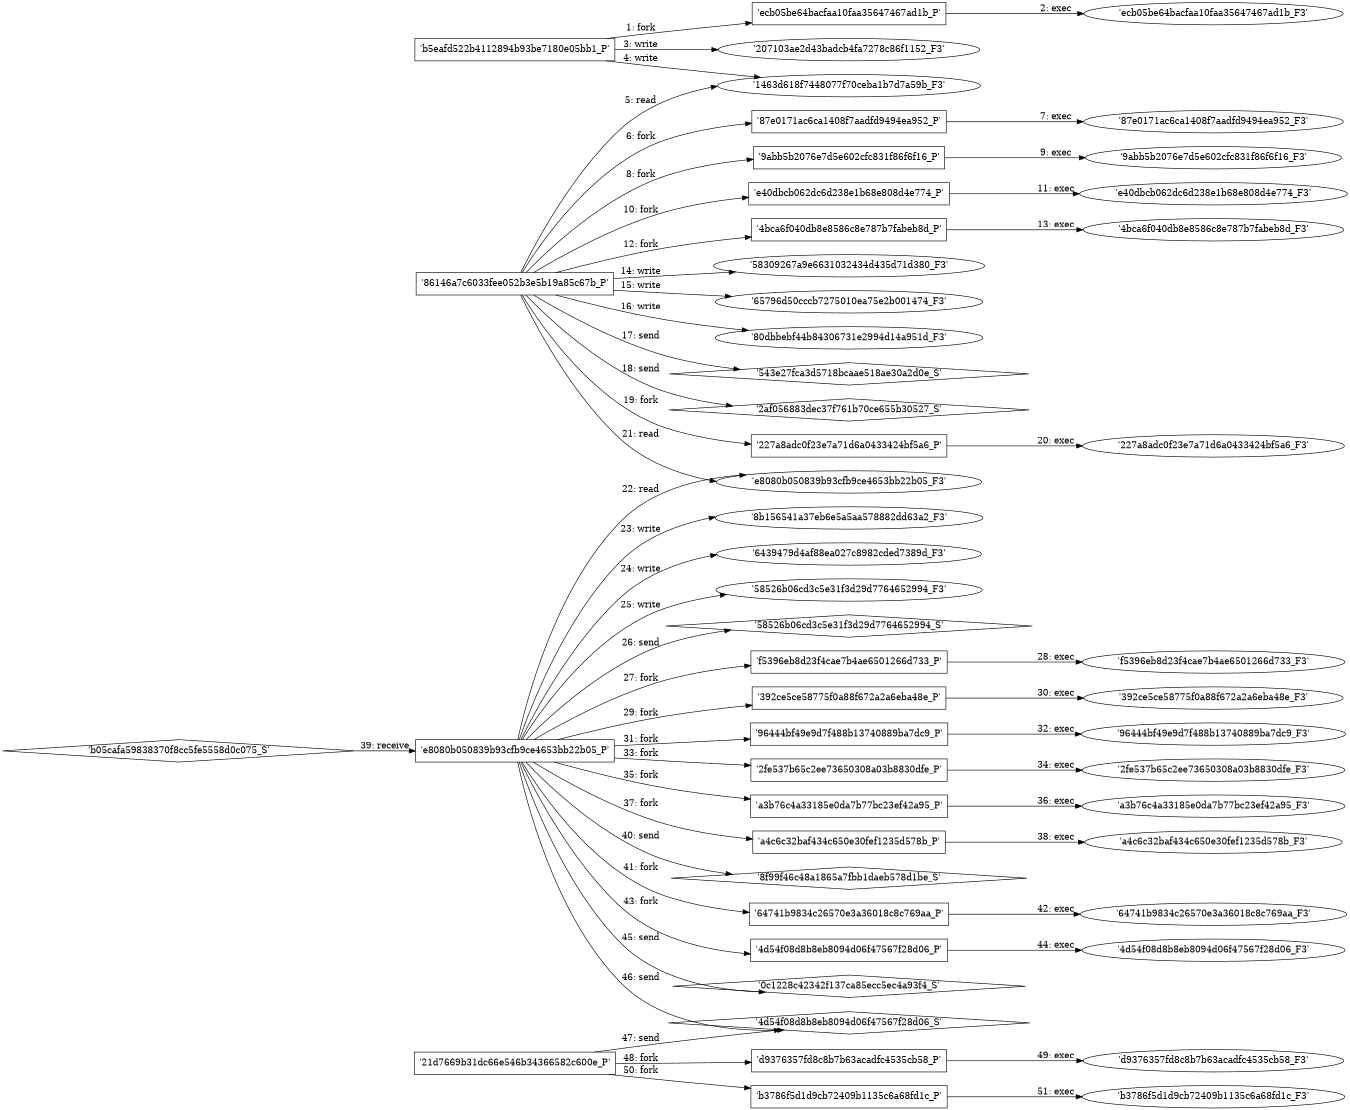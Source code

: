 digraph "D:\Learning\Paper\apt\基于CTI的攻击预警\Dataset\攻击图\ASGfromALLCTI\Western Energy Companies Under Sabotage Threat.dot" {
rankdir="LR"
size="9"
fixedsize="false"
splines="true"
nodesep=0.3
ranksep=0
fontsize=10
overlap="scalexy"
engine= "neato"
	"'b5eafd522b4112894b93be7180e05bb1_P'" [node_type=Process shape=box]
	"'ecb05be64bacfaa10faa35647467ad1b_P'" [node_type=Process shape=box]
	"'b5eafd522b4112894b93be7180e05bb1_P'" -> "'ecb05be64bacfaa10faa35647467ad1b_P'" [label="1: fork"]
	"'ecb05be64bacfaa10faa35647467ad1b_P'" [node_type=Process shape=box]
	"'ecb05be64bacfaa10faa35647467ad1b_F3'" [node_type=File shape=ellipse]
	"'ecb05be64bacfaa10faa35647467ad1b_P'" -> "'ecb05be64bacfaa10faa35647467ad1b_F3'" [label="2: exec"]
	"'207103ae2d43badcb4fa7278c86f1152_F3'" [node_type=file shape=ellipse]
	"'b5eafd522b4112894b93be7180e05bb1_P'" [node_type=Process shape=box]
	"'b5eafd522b4112894b93be7180e05bb1_P'" -> "'207103ae2d43badcb4fa7278c86f1152_F3'" [label="3: write"]
	"'1463d618f7448077f70ceba1b7d7a59b_F3'" [node_type=file shape=ellipse]
	"'b5eafd522b4112894b93be7180e05bb1_P'" [node_type=Process shape=box]
	"'b5eafd522b4112894b93be7180e05bb1_P'" -> "'1463d618f7448077f70ceba1b7d7a59b_F3'" [label="4: write"]
	"'1463d618f7448077f70ceba1b7d7a59b_F3'" [node_type=file shape=ellipse]
	"'86146a7c6033fee052b3e5b19a85c67b_P'" [node_type=Process shape=box]
	"'86146a7c6033fee052b3e5b19a85c67b_P'" -> "'1463d618f7448077f70ceba1b7d7a59b_F3'" [label="5: read"]
	"'86146a7c6033fee052b3e5b19a85c67b_P'" [node_type=Process shape=box]
	"'87e0171ac6ca1408f7aadfd9494ea952_P'" [node_type=Process shape=box]
	"'86146a7c6033fee052b3e5b19a85c67b_P'" -> "'87e0171ac6ca1408f7aadfd9494ea952_P'" [label="6: fork"]
	"'87e0171ac6ca1408f7aadfd9494ea952_P'" [node_type=Process shape=box]
	"'87e0171ac6ca1408f7aadfd9494ea952_F3'" [node_type=File shape=ellipse]
	"'87e0171ac6ca1408f7aadfd9494ea952_P'" -> "'87e0171ac6ca1408f7aadfd9494ea952_F3'" [label="7: exec"]
	"'86146a7c6033fee052b3e5b19a85c67b_P'" [node_type=Process shape=box]
	"'9abb5b2076e7d5e602cfc831f86f6f16_P'" [node_type=Process shape=box]
	"'86146a7c6033fee052b3e5b19a85c67b_P'" -> "'9abb5b2076e7d5e602cfc831f86f6f16_P'" [label="8: fork"]
	"'9abb5b2076e7d5e602cfc831f86f6f16_P'" [node_type=Process shape=box]
	"'9abb5b2076e7d5e602cfc831f86f6f16_F3'" [node_type=File shape=ellipse]
	"'9abb5b2076e7d5e602cfc831f86f6f16_P'" -> "'9abb5b2076e7d5e602cfc831f86f6f16_F3'" [label="9: exec"]
	"'86146a7c6033fee052b3e5b19a85c67b_P'" [node_type=Process shape=box]
	"'e40dbcb062dc6d238e1b68e808d4e774_P'" [node_type=Process shape=box]
	"'86146a7c6033fee052b3e5b19a85c67b_P'" -> "'e40dbcb062dc6d238e1b68e808d4e774_P'" [label="10: fork"]
	"'e40dbcb062dc6d238e1b68e808d4e774_P'" [node_type=Process shape=box]
	"'e40dbcb062dc6d238e1b68e808d4e774_F3'" [node_type=File shape=ellipse]
	"'e40dbcb062dc6d238e1b68e808d4e774_P'" -> "'e40dbcb062dc6d238e1b68e808d4e774_F3'" [label="11: exec"]
	"'86146a7c6033fee052b3e5b19a85c67b_P'" [node_type=Process shape=box]
	"'4bca6f040db8e8586c8e787b7fabeb8d_P'" [node_type=Process shape=box]
	"'86146a7c6033fee052b3e5b19a85c67b_P'" -> "'4bca6f040db8e8586c8e787b7fabeb8d_P'" [label="12: fork"]
	"'4bca6f040db8e8586c8e787b7fabeb8d_P'" [node_type=Process shape=box]
	"'4bca6f040db8e8586c8e787b7fabeb8d_F3'" [node_type=File shape=ellipse]
	"'4bca6f040db8e8586c8e787b7fabeb8d_P'" -> "'4bca6f040db8e8586c8e787b7fabeb8d_F3'" [label="13: exec"]
	"'58309267a9e6631032434d435d71d380_F3'" [node_type=file shape=ellipse]
	"'86146a7c6033fee052b3e5b19a85c67b_P'" [node_type=Process shape=box]
	"'86146a7c6033fee052b3e5b19a85c67b_P'" -> "'58309267a9e6631032434d435d71d380_F3'" [label="14: write"]
	"'65796d50cccb7275010ea75e2b001474_F3'" [node_type=file shape=ellipse]
	"'86146a7c6033fee052b3e5b19a85c67b_P'" [node_type=Process shape=box]
	"'86146a7c6033fee052b3e5b19a85c67b_P'" -> "'65796d50cccb7275010ea75e2b001474_F3'" [label="15: write"]
	"'80dbbebf44b84306731e2994d14a951d_F3'" [node_type=file shape=ellipse]
	"'86146a7c6033fee052b3e5b19a85c67b_P'" [node_type=Process shape=box]
	"'86146a7c6033fee052b3e5b19a85c67b_P'" -> "'80dbbebf44b84306731e2994d14a951d_F3'" [label="16: write"]
	"'543e27fca3d5718bcaae518ae30a2d0e_S'" [node_type=Socket shape=diamond]
	"'86146a7c6033fee052b3e5b19a85c67b_P'" [node_type=Process shape=box]
	"'86146a7c6033fee052b3e5b19a85c67b_P'" -> "'543e27fca3d5718bcaae518ae30a2d0e_S'" [label="17: send"]
	"'2af056883dec37f761b70ce655b30527_S'" [node_type=Socket shape=diamond]
	"'86146a7c6033fee052b3e5b19a85c67b_P'" [node_type=Process shape=box]
	"'86146a7c6033fee052b3e5b19a85c67b_P'" -> "'2af056883dec37f761b70ce655b30527_S'" [label="18: send"]
	"'86146a7c6033fee052b3e5b19a85c67b_P'" [node_type=Process shape=box]
	"'227a8adc0f23e7a71d6a0433424bf5a6_P'" [node_type=Process shape=box]
	"'86146a7c6033fee052b3e5b19a85c67b_P'" -> "'227a8adc0f23e7a71d6a0433424bf5a6_P'" [label="19: fork"]
	"'227a8adc0f23e7a71d6a0433424bf5a6_P'" [node_type=Process shape=box]
	"'227a8adc0f23e7a71d6a0433424bf5a6_F3'" [node_type=File shape=ellipse]
	"'227a8adc0f23e7a71d6a0433424bf5a6_P'" -> "'227a8adc0f23e7a71d6a0433424bf5a6_F3'" [label="20: exec"]
	"'e8080b050839b93cfb9ce4653bb22b05_F3'" [node_type=file shape=ellipse]
	"'86146a7c6033fee052b3e5b19a85c67b_P'" [node_type=Process shape=box]
	"'86146a7c6033fee052b3e5b19a85c67b_P'" -> "'e8080b050839b93cfb9ce4653bb22b05_F3'" [label="21: read"]
	"'e8080b050839b93cfb9ce4653bb22b05_F3'" [node_type=file shape=ellipse]
	"'e8080b050839b93cfb9ce4653bb22b05_P'" [node_type=Process shape=box]
	"'e8080b050839b93cfb9ce4653bb22b05_P'" -> "'e8080b050839b93cfb9ce4653bb22b05_F3'" [label="22: read"]
	"'8b156541a37eb6e5a5aa578882dd63a2_F3'" [node_type=file shape=ellipse]
	"'e8080b050839b93cfb9ce4653bb22b05_P'" [node_type=Process shape=box]
	"'e8080b050839b93cfb9ce4653bb22b05_P'" -> "'8b156541a37eb6e5a5aa578882dd63a2_F3'" [label="23: write"]
	"'6439479d4af88ea027c8982cded7389d_F3'" [node_type=file shape=ellipse]
	"'e8080b050839b93cfb9ce4653bb22b05_P'" [node_type=Process shape=box]
	"'e8080b050839b93cfb9ce4653bb22b05_P'" -> "'6439479d4af88ea027c8982cded7389d_F3'" [label="24: write"]
	"'58526b06cd3c5e31f3d29d7764652994_F3'" [node_type=file shape=ellipse]
	"'e8080b050839b93cfb9ce4653bb22b05_P'" [node_type=Process shape=box]
	"'e8080b050839b93cfb9ce4653bb22b05_P'" -> "'58526b06cd3c5e31f3d29d7764652994_F3'" [label="25: write"]
	"'58526b06cd3c5e31f3d29d7764652994_S'" [node_type=Socket shape=diamond]
	"'e8080b050839b93cfb9ce4653bb22b05_P'" [node_type=Process shape=box]
	"'e8080b050839b93cfb9ce4653bb22b05_P'" -> "'58526b06cd3c5e31f3d29d7764652994_S'" [label="26: send"]
	"'e8080b050839b93cfb9ce4653bb22b05_P'" [node_type=Process shape=box]
	"'f5396eb8d23f4cae7b4ae6501266d733_P'" [node_type=Process shape=box]
	"'e8080b050839b93cfb9ce4653bb22b05_P'" -> "'f5396eb8d23f4cae7b4ae6501266d733_P'" [label="27: fork"]
	"'f5396eb8d23f4cae7b4ae6501266d733_P'" [node_type=Process shape=box]
	"'f5396eb8d23f4cae7b4ae6501266d733_F3'" [node_type=File shape=ellipse]
	"'f5396eb8d23f4cae7b4ae6501266d733_P'" -> "'f5396eb8d23f4cae7b4ae6501266d733_F3'" [label="28: exec"]
	"'e8080b050839b93cfb9ce4653bb22b05_P'" [node_type=Process shape=box]
	"'392ce5ce58775f0a88f672a2a6eba48e_P'" [node_type=Process shape=box]
	"'e8080b050839b93cfb9ce4653bb22b05_P'" -> "'392ce5ce58775f0a88f672a2a6eba48e_P'" [label="29: fork"]
	"'392ce5ce58775f0a88f672a2a6eba48e_P'" [node_type=Process shape=box]
	"'392ce5ce58775f0a88f672a2a6eba48e_F3'" [node_type=File shape=ellipse]
	"'392ce5ce58775f0a88f672a2a6eba48e_P'" -> "'392ce5ce58775f0a88f672a2a6eba48e_F3'" [label="30: exec"]
	"'e8080b050839b93cfb9ce4653bb22b05_P'" [node_type=Process shape=box]
	"'96444bf49e9d7f488b13740889ba7dc9_P'" [node_type=Process shape=box]
	"'e8080b050839b93cfb9ce4653bb22b05_P'" -> "'96444bf49e9d7f488b13740889ba7dc9_P'" [label="31: fork"]
	"'96444bf49e9d7f488b13740889ba7dc9_P'" [node_type=Process shape=box]
	"'96444bf49e9d7f488b13740889ba7dc9_F3'" [node_type=File shape=ellipse]
	"'96444bf49e9d7f488b13740889ba7dc9_P'" -> "'96444bf49e9d7f488b13740889ba7dc9_F3'" [label="32: exec"]
	"'e8080b050839b93cfb9ce4653bb22b05_P'" [node_type=Process shape=box]
	"'2fe537b65c2ee73650308a03b8830dfe_P'" [node_type=Process shape=box]
	"'e8080b050839b93cfb9ce4653bb22b05_P'" -> "'2fe537b65c2ee73650308a03b8830dfe_P'" [label="33: fork"]
	"'2fe537b65c2ee73650308a03b8830dfe_P'" [node_type=Process shape=box]
	"'2fe537b65c2ee73650308a03b8830dfe_F3'" [node_type=File shape=ellipse]
	"'2fe537b65c2ee73650308a03b8830dfe_P'" -> "'2fe537b65c2ee73650308a03b8830dfe_F3'" [label="34: exec"]
	"'e8080b050839b93cfb9ce4653bb22b05_P'" [node_type=Process shape=box]
	"'a3b76c4a33185e0da7b77bc23ef42a95_P'" [node_type=Process shape=box]
	"'e8080b050839b93cfb9ce4653bb22b05_P'" -> "'a3b76c4a33185e0da7b77bc23ef42a95_P'" [label="35: fork"]
	"'a3b76c4a33185e0da7b77bc23ef42a95_P'" [node_type=Process shape=box]
	"'a3b76c4a33185e0da7b77bc23ef42a95_F3'" [node_type=File shape=ellipse]
	"'a3b76c4a33185e0da7b77bc23ef42a95_P'" -> "'a3b76c4a33185e0da7b77bc23ef42a95_F3'" [label="36: exec"]
	"'e8080b050839b93cfb9ce4653bb22b05_P'" [node_type=Process shape=box]
	"'a4c6c32baf434c650e30fef1235d578b_P'" [node_type=Process shape=box]
	"'e8080b050839b93cfb9ce4653bb22b05_P'" -> "'a4c6c32baf434c650e30fef1235d578b_P'" [label="37: fork"]
	"'a4c6c32baf434c650e30fef1235d578b_P'" [node_type=Process shape=box]
	"'a4c6c32baf434c650e30fef1235d578b_F3'" [node_type=File shape=ellipse]
	"'a4c6c32baf434c650e30fef1235d578b_P'" -> "'a4c6c32baf434c650e30fef1235d578b_F3'" [label="38: exec"]
	"'e8080b050839b93cfb9ce4653bb22b05_P'" [node_type=Process shape=box]
	"'b05cafa59838370f8cc5fe5558d0c075_S'" [node_type=Socket shape=diamond]
	"'b05cafa59838370f8cc5fe5558d0c075_S'" -> "'e8080b050839b93cfb9ce4653bb22b05_P'" [label="39: receive"]
	"'8f99f46c48a1865a7fbb1daeb578d1be_S'" [node_type=Socket shape=diamond]
	"'e8080b050839b93cfb9ce4653bb22b05_P'" [node_type=Process shape=box]
	"'e8080b050839b93cfb9ce4653bb22b05_P'" -> "'8f99f46c48a1865a7fbb1daeb578d1be_S'" [label="40: send"]
	"'e8080b050839b93cfb9ce4653bb22b05_P'" [node_type=Process shape=box]
	"'64741b9834c26570e3a36018c8c769aa_P'" [node_type=Process shape=box]
	"'e8080b050839b93cfb9ce4653bb22b05_P'" -> "'64741b9834c26570e3a36018c8c769aa_P'" [label="41: fork"]
	"'64741b9834c26570e3a36018c8c769aa_P'" [node_type=Process shape=box]
	"'64741b9834c26570e3a36018c8c769aa_F3'" [node_type=File shape=ellipse]
	"'64741b9834c26570e3a36018c8c769aa_P'" -> "'64741b9834c26570e3a36018c8c769aa_F3'" [label="42: exec"]
	"'e8080b050839b93cfb9ce4653bb22b05_P'" [node_type=Process shape=box]
	"'4d54f08d8b8eb8094d06f47567f28d06_P'" [node_type=Process shape=box]
	"'e8080b050839b93cfb9ce4653bb22b05_P'" -> "'4d54f08d8b8eb8094d06f47567f28d06_P'" [label="43: fork"]
	"'4d54f08d8b8eb8094d06f47567f28d06_P'" [node_type=Process shape=box]
	"'4d54f08d8b8eb8094d06f47567f28d06_F3'" [node_type=File shape=ellipse]
	"'4d54f08d8b8eb8094d06f47567f28d06_P'" -> "'4d54f08d8b8eb8094d06f47567f28d06_F3'" [label="44: exec"]
	"'0c1228c42342f137ca85ecc5ec4a93f4_S'" [node_type=Socket shape=diamond]
	"'e8080b050839b93cfb9ce4653bb22b05_P'" [node_type=Process shape=box]
	"'e8080b050839b93cfb9ce4653bb22b05_P'" -> "'0c1228c42342f137ca85ecc5ec4a93f4_S'" [label="45: send"]
	"'4d54f08d8b8eb8094d06f47567f28d06_S'" [node_type=Socket shape=diamond]
	"'e8080b050839b93cfb9ce4653bb22b05_P'" [node_type=Process shape=box]
	"'e8080b050839b93cfb9ce4653bb22b05_P'" -> "'4d54f08d8b8eb8094d06f47567f28d06_S'" [label="46: send"]
	"'4d54f08d8b8eb8094d06f47567f28d06_S'" [node_type=Socket shape=diamond]
	"'21d7669b31dc66e546b34366582c600e_P'" [node_type=Process shape=box]
	"'21d7669b31dc66e546b34366582c600e_P'" -> "'4d54f08d8b8eb8094d06f47567f28d06_S'" [label="47: send"]
	"'21d7669b31dc66e546b34366582c600e_P'" [node_type=Process shape=box]
	"'d9376357fd8c8b7b63acadfc4535cb58_P'" [node_type=Process shape=box]
	"'21d7669b31dc66e546b34366582c600e_P'" -> "'d9376357fd8c8b7b63acadfc4535cb58_P'" [label="48: fork"]
	"'d9376357fd8c8b7b63acadfc4535cb58_P'" [node_type=Process shape=box]
	"'d9376357fd8c8b7b63acadfc4535cb58_F3'" [node_type=File shape=ellipse]
	"'d9376357fd8c8b7b63acadfc4535cb58_P'" -> "'d9376357fd8c8b7b63acadfc4535cb58_F3'" [label="49: exec"]
	"'21d7669b31dc66e546b34366582c600e_P'" [node_type=Process shape=box]
	"'b3786f5d1d9cb72409b1135c6a68fd1c_P'" [node_type=Process shape=box]
	"'21d7669b31dc66e546b34366582c600e_P'" -> "'b3786f5d1d9cb72409b1135c6a68fd1c_P'" [label="50: fork"]
	"'b3786f5d1d9cb72409b1135c6a68fd1c_P'" [node_type=Process shape=box]
	"'b3786f5d1d9cb72409b1135c6a68fd1c_F3'" [node_type=File shape=ellipse]
	"'b3786f5d1d9cb72409b1135c6a68fd1c_P'" -> "'b3786f5d1d9cb72409b1135c6a68fd1c_F3'" [label="51: exec"]
}
